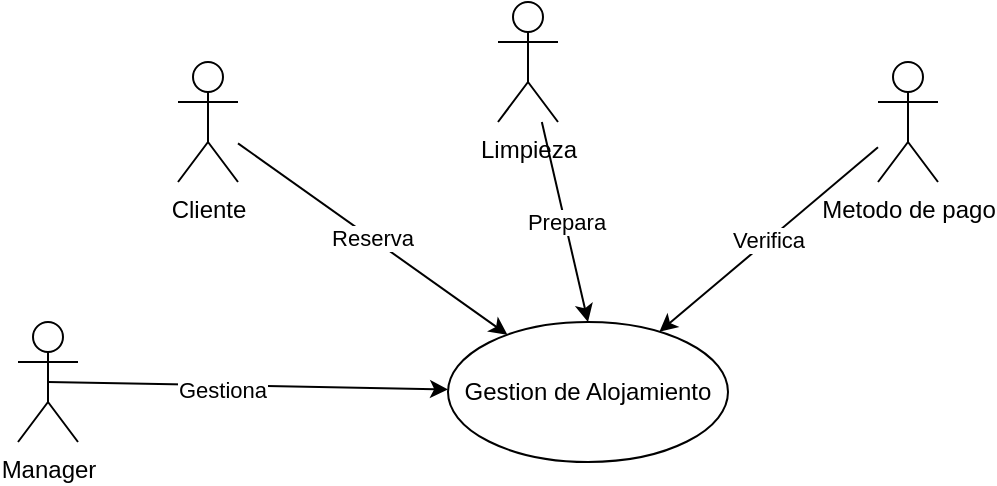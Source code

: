 <mxfile>
    <diagram id="aOW1VwP3nFIIIQuU_SlF" name="Page-1">
        <mxGraphModel dx="1370" dy="523" grid="1" gridSize="10" guides="1" tooltips="1" connect="1" arrows="1" fold="1" page="1" pageScale="1" pageWidth="850" pageHeight="1100" math="0" shadow="0">
            <root>
                <mxCell id="0"/>
                <mxCell id="1" parent="0"/>
                <mxCell id="2" value="Gestion de Alojamiento" style="ellipse;whiteSpace=wrap;html=1;" parent="1" vertex="1">
                    <mxGeometry x="355" y="230" width="140" height="70" as="geometry"/>
                </mxCell>
                <mxCell id="10" value="Reserva" style="edgeStyle=none;html=1;" parent="1" source="3" target="2" edge="1">
                    <mxGeometry relative="1" as="geometry"/>
                </mxCell>
                <mxCell id="3" value="Cliente&lt;br&gt;" style="shape=umlActor;verticalLabelPosition=bottom;verticalAlign=top;html=1;" parent="1" vertex="1">
                    <mxGeometry x="220" y="100" width="30" height="60" as="geometry"/>
                </mxCell>
                <mxCell id="5" value="Prepara" style="edgeStyle=none;html=1;entryX=0.5;entryY=0;entryDx=0;entryDy=0;" parent="1" source="4" target="2" edge="1">
                    <mxGeometry relative="1" as="geometry"/>
                </mxCell>
                <mxCell id="4" value="Limpieza&lt;br&gt;" style="shape=umlActor;verticalLabelPosition=bottom;verticalAlign=top;html=1;" parent="1" vertex="1">
                    <mxGeometry x="380" y="70" width="30" height="60" as="geometry"/>
                </mxCell>
                <mxCell id="12" value="Verifica" style="edgeStyle=none;html=1;" parent="1" source="11" target="2" edge="1">
                    <mxGeometry relative="1" as="geometry"/>
                </mxCell>
                <mxCell id="11" value="Metodo de pago&lt;br&gt;" style="shape=umlActor;verticalLabelPosition=bottom;verticalAlign=top;html=1;" parent="1" vertex="1">
                    <mxGeometry x="570" y="100" width="30" height="60" as="geometry"/>
                </mxCell>
                <mxCell id="14" style="edgeStyle=none;html=1;exitX=0.5;exitY=0.5;exitDx=0;exitDy=0;exitPerimeter=0;" parent="1" source="13" target="2" edge="1">
                    <mxGeometry relative="1" as="geometry">
                        <mxPoint x="110" y="190" as="targetPoint"/>
                    </mxGeometry>
                </mxCell>
                <mxCell id="15" value="Gestiona" style="edgeLabel;html=1;align=center;verticalAlign=middle;resizable=0;points=[];" parent="14" vertex="1" connectable="0">
                    <mxGeometry x="-0.13" y="-2" relative="1" as="geometry">
                        <mxPoint as="offset"/>
                    </mxGeometry>
                </mxCell>
                <mxCell id="13" value="Manager" style="shape=umlActor;verticalLabelPosition=bottom;verticalAlign=top;html=1;" parent="1" vertex="1">
                    <mxGeometry x="140" y="230" width="30" height="60" as="geometry"/>
                </mxCell>
            </root>
        </mxGraphModel>
    </diagram>
</mxfile>